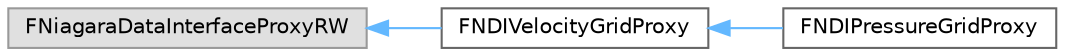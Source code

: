 digraph "Graphical Class Hierarchy"
{
 // INTERACTIVE_SVG=YES
 // LATEX_PDF_SIZE
  bgcolor="transparent";
  edge [fontname=Helvetica,fontsize=10,labelfontname=Helvetica,labelfontsize=10];
  node [fontname=Helvetica,fontsize=10,shape=box,height=0.2,width=0.4];
  rankdir="LR";
  Node0 [id="Node000000",label="FNiagaraDataInterfaceProxyRW",height=0.2,width=0.4,color="grey60", fillcolor="#E0E0E0", style="filled",tooltip=" "];
  Node0 -> Node1 [id="edge4480_Node000000_Node000001",dir="back",color="steelblue1",style="solid",tooltip=" "];
  Node1 [id="Node000001",label="FNDIVelocityGridProxy",height=0.2,width=0.4,color="grey40", fillcolor="white", style="filled",URL="$d3/dda/structFNDIVelocityGridProxy.html",tooltip="Data Interface for the strand base."];
  Node1 -> Node2 [id="edge4481_Node000001_Node000002",dir="back",color="steelblue1",style="solid",tooltip=" "];
  Node2 [id="Node000002",label="FNDIPressureGridProxy",height=0.2,width=0.4,color="grey40", fillcolor="white", style="filled",URL="$d7/d92/structFNDIPressureGridProxy.html",tooltip="Data Interface for the strand base."];
}
